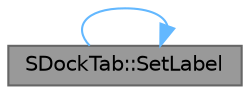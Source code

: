 digraph "SDockTab::SetLabel"
{
 // INTERACTIVE_SVG=YES
 // LATEX_PDF_SIZE
  bgcolor="transparent";
  edge [fontname=Helvetica,fontsize=10,labelfontname=Helvetica,labelfontsize=10];
  node [fontname=Helvetica,fontsize=10,shape=box,height=0.2,width=0.4];
  rankdir="LR";
  Node1 [id="Node000001",label="SDockTab::SetLabel",height=0.2,width=0.4,color="gray40", fillcolor="grey60", style="filled", fontcolor="black",tooltip="The label that appears on the tab."];
  Node1 -> Node1 [id="edge1_Node000001_Node000001",color="steelblue1",style="solid",tooltip=" "];
}
